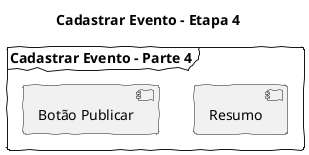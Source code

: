 @startuml
skinparam handwritten true
title Cadastrar Evento - Etapa 4

frame "Cadastrar Evento - Parte 4" {
  component "Resumo"
  component "Botão Publicar"
}
@enduml
